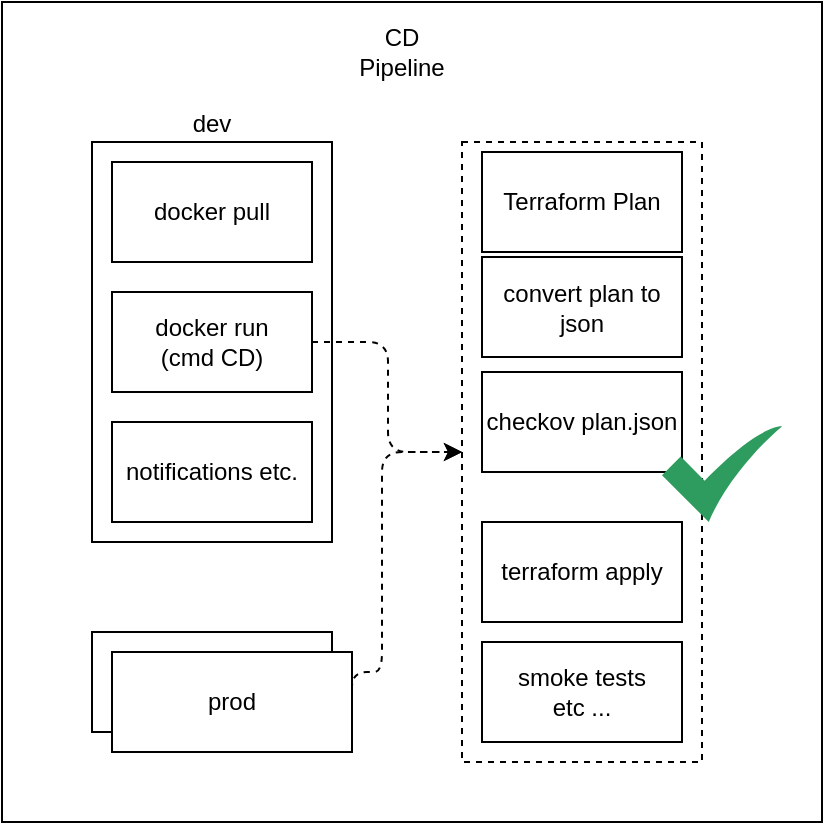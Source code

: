 <mxfile>
    <diagram id="_3VexGb0rCEcWxsBb4M6" name="Page-1">
        <mxGraphModel dx="735" dy="322" grid="1" gridSize="10" guides="1" tooltips="1" connect="1" arrows="1" fold="1" page="1" pageScale="1" pageWidth="850" pageHeight="1100" math="0" shadow="0">
            <root>
                <mxCell id="0"/>
                <mxCell id="1" parent="0"/>
                <mxCell id="13" value="" style="rounded=0;whiteSpace=wrap;html=1;" parent="1" vertex="1">
                    <mxGeometry x="80" y="10" width="410" height="410" as="geometry"/>
                </mxCell>
                <mxCell id="18" value="" style="rounded=0;whiteSpace=wrap;html=1;dashed=1;" parent="1" vertex="1">
                    <mxGeometry x="310" y="80" width="120" height="310" as="geometry"/>
                </mxCell>
                <mxCell id="2" value="dev" style="rounded=0;whiteSpace=wrap;html=1;labelPosition=center;verticalLabelPosition=top;align=center;verticalAlign=bottom;" parent="1" vertex="1">
                    <mxGeometry x="125" y="80" width="120" height="200" as="geometry"/>
                </mxCell>
                <mxCell id="29" style="edgeStyle=orthogonalEdgeStyle;html=1;exitX=1;exitY=0.5;exitDx=0;exitDy=0;entryX=0;entryY=0.5;entryDx=0;entryDy=0;dashed=1;" edge="1" parent="1" source="3" target="18">
                    <mxGeometry relative="1" as="geometry">
                        <Array as="points">
                            <mxPoint x="273" y="180"/>
                            <mxPoint x="273" y="235"/>
                        </Array>
                    </mxGeometry>
                </mxCell>
                <mxCell id="3" value="docker run&lt;br&gt;(cmd CD)" style="rounded=0;whiteSpace=wrap;html=1;" parent="1" vertex="1">
                    <mxGeometry x="135" y="155" width="100" height="50" as="geometry"/>
                </mxCell>
                <mxCell id="12" value="CD Pipeline" style="text;html=1;strokeColor=none;fillColor=none;align=center;verticalAlign=middle;whiteSpace=wrap;rounded=0;dashed=1;" parent="1" vertex="1">
                    <mxGeometry x="250" y="20" width="60" height="30" as="geometry"/>
                </mxCell>
                <mxCell id="14" value="Terraform Plan" style="rounded=0;whiteSpace=wrap;html=1;" parent="1" vertex="1">
                    <mxGeometry x="320" y="85" width="100" height="50" as="geometry"/>
                </mxCell>
                <mxCell id="19" value="convert plan to json" style="rounded=0;whiteSpace=wrap;html=1;" parent="1" vertex="1">
                    <mxGeometry x="320" y="137.5" width="100" height="50" as="geometry"/>
                </mxCell>
                <mxCell id="20" value="checkov plan.json" style="rounded=0;whiteSpace=wrap;html=1;" parent="1" vertex="1">
                    <mxGeometry x="320" y="195" width="100" height="50" as="geometry"/>
                </mxCell>
                <mxCell id="22" value="" style="sketch=0;html=1;aspect=fixed;strokeColor=none;shadow=0;align=center;verticalAlign=top;fillColor=#2D9C5E;shape=mxgraph.gcp2.check;dashed=1;" parent="1" vertex="1">
                    <mxGeometry x="410" y="222" width="60" height="48" as="geometry"/>
                </mxCell>
                <mxCell id="26" value="docker pull" style="rounded=0;whiteSpace=wrap;html=1;" vertex="1" parent="1">
                    <mxGeometry x="135" y="90" width="100" height="50" as="geometry"/>
                </mxCell>
                <mxCell id="28" value="terraform apply" style="rounded=0;whiteSpace=wrap;html=1;" vertex="1" parent="1">
                    <mxGeometry x="320" y="270" width="100" height="50" as="geometry"/>
                </mxCell>
                <mxCell id="30" value="smoke tests&lt;br&gt;etc ..." style="rounded=0;whiteSpace=wrap;html=1;" vertex="1" parent="1">
                    <mxGeometry x="320" y="330" width="100" height="50" as="geometry"/>
                </mxCell>
                <mxCell id="31" value="notifications etc." style="rounded=0;whiteSpace=wrap;html=1;" vertex="1" parent="1">
                    <mxGeometry x="135" y="220" width="100" height="50" as="geometry"/>
                </mxCell>
                <mxCell id="32" value="qa" style="rounded=0;whiteSpace=wrap;html=1;" vertex="1" parent="1">
                    <mxGeometry x="125" y="325" width="120" height="50" as="geometry"/>
                </mxCell>
                <mxCell id="34" style="edgeStyle=orthogonalEdgeStyle;html=1;exitX=1;exitY=0.5;exitDx=0;exitDy=0;entryX=0;entryY=0.5;entryDx=0;entryDy=0;dashed=1;" edge="1" parent="1" source="33" target="18">
                    <mxGeometry relative="1" as="geometry">
                        <Array as="points">
                            <mxPoint x="270" y="345"/>
                            <mxPoint x="270" y="235"/>
                        </Array>
                    </mxGeometry>
                </mxCell>
                <mxCell id="33" value="prod" style="rounded=0;whiteSpace=wrap;html=1;" vertex="1" parent="1">
                    <mxGeometry x="135" y="335" width="120" height="50" as="geometry"/>
                </mxCell>
            </root>
        </mxGraphModel>
    </diagram>
</mxfile>